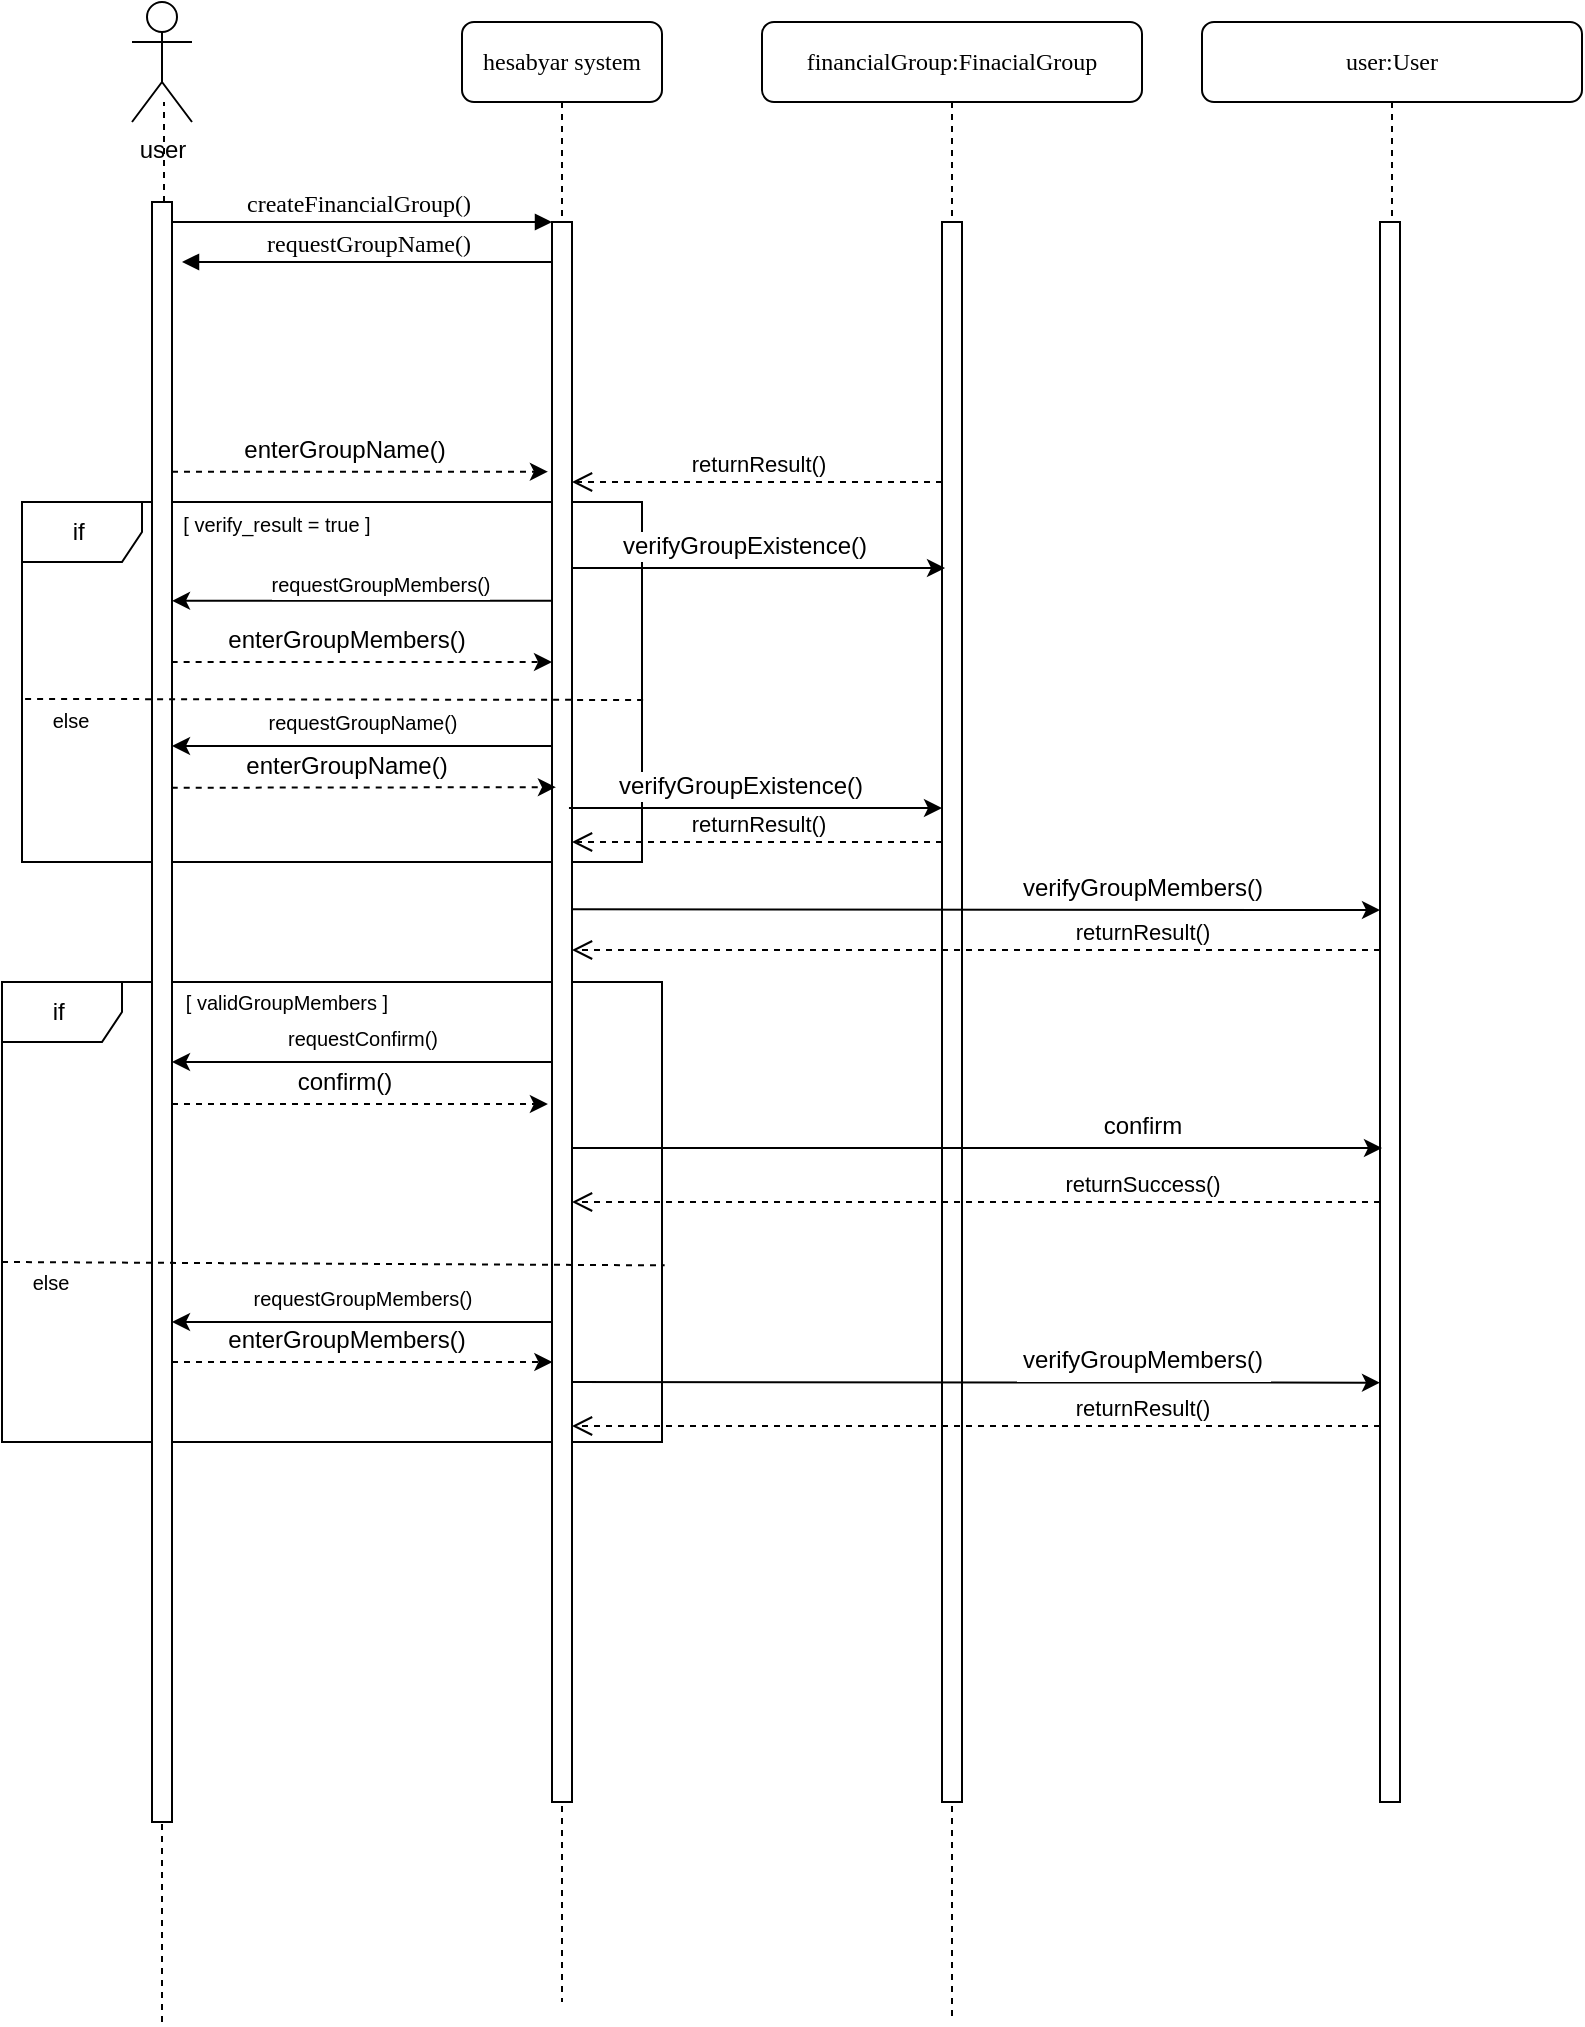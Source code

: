 <mxfile version="12.5.8" type="device"><diagram name="Page-1" id="13e1069c-82ec-6db2-03f1-153e76fe0fe0"><mxGraphModel dx="868" dy="411" grid="1" gridSize="10" guides="1" tooltips="1" connect="1" arrows="1" fold="1" page="1" pageScale="1" pageWidth="1100" pageHeight="850" background="#ffffff" math="0" shadow="0"><root><mxCell id="0"/><mxCell id="1" parent="0"/><mxCell id="zUGr5-V6RFUtcBQY9_8s-41" value="if&amp;nbsp;" style="shape=umlFrame;whiteSpace=wrap;html=1;" vertex="1" parent="1"><mxGeometry x="70" y="560" width="330" height="230" as="geometry"/></mxCell><mxCell id="BvYZUm-qP1IFcbmg5ldo-1" value="if&amp;nbsp;" style="shape=umlFrame;whiteSpace=wrap;html=1;" parent="1" vertex="1"><mxGeometry x="80" y="320" width="310" height="180" as="geometry"/></mxCell><mxCell id="7baba1c4bc27f4b0-2" value="hesabyar system" style="shape=umlLifeline;perimeter=lifelinePerimeter;whiteSpace=wrap;html=1;container=1;collapsible=0;recursiveResize=0;outlineConnect=0;rounded=1;shadow=0;comic=0;labelBackgroundColor=none;strokeColor=#000000;strokeWidth=1;fillColor=#FFFFFF;fontFamily=Verdana;fontSize=12;fontColor=#000000;align=center;" parent="1" vertex="1"><mxGeometry x="300" y="80" width="100" height="990" as="geometry"/></mxCell><mxCell id="7baba1c4bc27f4b0-10" value="" style="html=1;points=[];perimeter=orthogonalPerimeter;rounded=0;shadow=0;comic=0;labelBackgroundColor=none;strokeColor=#000000;strokeWidth=1;fillColor=#FFFFFF;fontFamily=Verdana;fontSize=12;fontColor=#000000;align=center;" parent="7baba1c4bc27f4b0-2" vertex="1"><mxGeometry x="45" y="100" width="10" height="790" as="geometry"/></mxCell><mxCell id="7baba1c4bc27f4b0-3" value="financialGroup:FinacialGroup" style="shape=umlLifeline;perimeter=lifelinePerimeter;whiteSpace=wrap;html=1;container=1;collapsible=0;recursiveResize=0;outlineConnect=0;rounded=1;shadow=0;comic=0;labelBackgroundColor=none;strokeColor=#000000;strokeWidth=1;fillColor=#FFFFFF;fontFamily=Verdana;fontSize=12;fontColor=#000000;align=center;" parent="1" vertex="1"><mxGeometry x="450" y="80" width="190" height="1000" as="geometry"/></mxCell><mxCell id="7baba1c4bc27f4b0-11" value="createFinancialGroup()" style="html=1;verticalAlign=bottom;endArrow=block;entryX=0;entryY=0;labelBackgroundColor=none;fontFamily=Verdana;fontSize=12;edgeStyle=elbowEdgeStyle;elbow=vertical;" parent="1" target="7baba1c4bc27f4b0-10" edge="1"><mxGeometry relative="1" as="geometry"><mxPoint x="150" y="180" as="sourcePoint"/></mxGeometry></mxCell><mxCell id="7baba1c4bc27f4b0-14" value="requestGroupName()" style="html=1;verticalAlign=bottom;endArrow=block;labelBackgroundColor=none;fontFamily=Verdana;fontSize=12;edgeStyle=elbowEdgeStyle;elbow=vertical;" parent="1" source="7baba1c4bc27f4b0-10" edge="1"><mxGeometry relative="1" as="geometry"><mxPoint x="370" y="200" as="sourcePoint"/><mxPoint x="160" y="200" as="targetPoint"/></mxGeometry></mxCell><mxCell id="UUDC_ejij4yI92PAoC_O-2" value="" style="endArrow=none;dashed=1;html=1;" parent="1" source="UUDC_ejij4yI92PAoC_O-12" edge="1"><mxGeometry width="50" height="50" relative="1" as="geometry"><mxPoint x="151" y="660" as="sourcePoint"/><mxPoint x="151" y="120" as="targetPoint"/></mxGeometry></mxCell><mxCell id="UUDC_ejij4yI92PAoC_O-3" value="user&lt;br&gt;" style="shape=umlActor;html=1;verticalLabelPosition=bottom;verticalAlign=top;align=center;" parent="1" vertex="1"><mxGeometry x="135" y="70" width="30" height="60" as="geometry"/></mxCell><mxCell id="UUDC_ejij4yI92PAoC_O-4" value="" style="endArrow=classic;html=1;entryX=-0.205;entryY=0.158;entryDx=0;entryDy=0;entryPerimeter=0;dashed=1;" parent="1" edge="1" target="7baba1c4bc27f4b0-10" source="UUDC_ejij4yI92PAoC_O-12"><mxGeometry width="50" height="50" relative="1" as="geometry"><mxPoint x="165" y="230" as="sourcePoint"/><mxPoint x="315" y="230" as="targetPoint"/></mxGeometry></mxCell><mxCell id="UUDC_ejij4yI92PAoC_O-6" value="enterGroupName()" style="text;html=1;resizable=0;points=[];align=center;verticalAlign=middle;labelBackgroundColor=#ffffff;" parent="UUDC_ejij4yI92PAoC_O-4" vertex="1" connectable="0"><mxGeometry x="-0.427" y="7" relative="1" as="geometry"><mxPoint x="32" y="-4" as="offset"/></mxGeometry></mxCell><mxCell id="UUDC_ejij4yI92PAoC_O-9" value="returnResult()" style="html=1;verticalAlign=bottom;endArrow=open;dashed=1;endSize=8;exitX=0;exitY=0.405;exitDx=0;exitDy=0;exitPerimeter=0;" parent="1" edge="1"><mxGeometry relative="1" as="geometry"><mxPoint x="540" y="310.0" as="sourcePoint"/><mxPoint x="355" y="310.0" as="targetPoint"/></mxGeometry></mxCell><mxCell id="UUDC_ejij4yI92PAoC_O-11" value="" style="endArrow=classic;html=1;entryX=1;entryY=0.589;entryDx=0;entryDy=0;entryPerimeter=0;" parent="1" edge="1"><mxGeometry width="50" height="50" relative="1" as="geometry"><mxPoint x="345" y="369.39" as="sourcePoint"/><mxPoint x="155" y="369.39" as="targetPoint"/><Array as="points"/></mxGeometry></mxCell><mxCell id="UUDC_ejij4yI92PAoC_O-18" value="&lt;span style=&quot;font-size: 10px&quot;&gt;requestGroupMembers()&lt;/span&gt;" style="text;html=1;resizable=0;points=[];align=center;verticalAlign=middle;labelBackgroundColor=#ffffff;" parent="UUDC_ejij4yI92PAoC_O-11" vertex="1" connectable="0"><mxGeometry x="-0.151" y="1" relative="1" as="geometry"><mxPoint x="-6" y="-10" as="offset"/></mxGeometry></mxCell><mxCell id="UUDC_ejij4yI92PAoC_O-12" value="" style="html=1;points=[];perimeter=orthogonalPerimeter;" parent="1" vertex="1"><mxGeometry x="145" y="170" width="10" height="810" as="geometry"/></mxCell><mxCell id="UUDC_ejij4yI92PAoC_O-13" value="" style="endArrow=none;dashed=1;html=1;" parent="1" target="UUDC_ejij4yI92PAoC_O-12" edge="1"><mxGeometry width="50" height="50" relative="1" as="geometry"><mxPoint x="150" y="1080" as="sourcePoint"/><mxPoint x="151" y="120" as="targetPoint"/></mxGeometry></mxCell><mxCell id="BvYZUm-qP1IFcbmg5ldo-2" value="&lt;span style=&quot;font-size: 10px&quot;&gt;[ verify_result = true ]&lt;/span&gt;" style="text;html=1;resizable=0;points=[];align=center;verticalAlign=middle;labelBackgroundColor=#ffffff;" parent="1" vertex="1" connectable="0"><mxGeometry x="-0.151" y="1" relative="1" as="geometry"><mxPoint x="207" y="331" as="offset"/></mxGeometry></mxCell><mxCell id="BvYZUm-qP1IFcbmg5ldo-3" value="" style="endArrow=classic;html=1;" parent="1" edge="1"><mxGeometry width="50" height="50" relative="1" as="geometry"><mxPoint x="345" y="442.0" as="sourcePoint"/><mxPoint x="155" y="442.0" as="targetPoint"/><Array as="points"><mxPoint x="264.5" y="442"/></Array></mxGeometry></mxCell><mxCell id="BvYZUm-qP1IFcbmg5ldo-4" value="&lt;span style=&quot;font-size: 10px&quot;&gt;requestGroupName()&lt;/span&gt;" style="text;html=1;resizable=0;points=[];align=center;verticalAlign=middle;labelBackgroundColor=#ffffff;" parent="BvYZUm-qP1IFcbmg5ldo-3" vertex="1" connectable="0"><mxGeometry x="-0.151" y="1" relative="1" as="geometry"><mxPoint x="-14.43" y="-13" as="offset"/></mxGeometry></mxCell><mxCell id="BvYZUm-qP1IFcbmg5ldo-6" value="&lt;span style=&quot;font-size: 10px&quot;&gt;else&lt;/span&gt;" style="text;html=1;resizable=0;points=[];align=center;verticalAlign=middle;labelBackgroundColor=#ffffff;" parent="1" vertex="1" connectable="0"><mxGeometry x="110.164" y="439.002" as="geometry"><mxPoint x="-6" y="-10" as="offset"/></mxGeometry></mxCell><mxCell id="7baba1c4bc27f4b0-13" value="" style="html=1;points=[];perimeter=orthogonalPerimeter;rounded=0;shadow=0;comic=0;labelBackgroundColor=none;strokeColor=#000000;strokeWidth=1;fillColor=#FFFFFF;fontFamily=Verdana;fontSize=12;fontColor=#000000;align=center;" parent="1" vertex="1"><mxGeometry x="540" y="180" width="10" height="790" as="geometry"/></mxCell><mxCell id="zUGr5-V6RFUtcBQY9_8s-2" value="" style="endArrow=classic;html=1;entryX=0.152;entryY=0.219;entryDx=0;entryDy=0;entryPerimeter=0;" edge="1" parent="1" source="7baba1c4bc27f4b0-10" target="7baba1c4bc27f4b0-13"><mxGeometry width="50" height="50" relative="1" as="geometry"><mxPoint x="370" y="250.0" as="sourcePoint"/><mxPoint x="557.95" y="250.0" as="targetPoint"/></mxGeometry></mxCell><mxCell id="zUGr5-V6RFUtcBQY9_8s-3" value="verifyGroupExistence()" style="text;html=1;resizable=0;points=[];align=center;verticalAlign=middle;labelBackgroundColor=#ffffff;" vertex="1" connectable="0" parent="zUGr5-V6RFUtcBQY9_8s-2"><mxGeometry x="-0.427" y="7" relative="1" as="geometry"><mxPoint x="32" y="-4" as="offset"/></mxGeometry></mxCell><mxCell id="zUGr5-V6RFUtcBQY9_8s-10" value="" style="endArrow=none;dashed=1;html=1;exitX=0.005;exitY=0.547;exitDx=0;exitDy=0;exitPerimeter=0;entryX=1.005;entryY=0.55;entryDx=0;entryDy=0;entryPerimeter=0;" edge="1" parent="1" source="BvYZUm-qP1IFcbmg5ldo-1" target="BvYZUm-qP1IFcbmg5ldo-1"><mxGeometry width="50" height="50" relative="1" as="geometry"><mxPoint x="210" y="485" as="sourcePoint"/><mxPoint x="260" y="435" as="targetPoint"/><Array as="points"/></mxGeometry></mxCell><mxCell id="zUGr5-V6RFUtcBQY9_8s-13" value="" style="endArrow=classic;html=1;exitX=0.982;exitY=0.284;exitDx=0;exitDy=0;exitPerimeter=0;dashed=1;" edge="1" parent="1" source="UUDC_ejij4yI92PAoC_O-12"><mxGeometry width="50" height="50" relative="1" as="geometry"><mxPoint x="165" y="398.58" as="sourcePoint"/><mxPoint x="345" y="400" as="targetPoint"/></mxGeometry></mxCell><mxCell id="zUGr5-V6RFUtcBQY9_8s-14" value="enterGroupMembers()" style="text;html=1;resizable=0;points=[];align=center;verticalAlign=middle;labelBackgroundColor=#ffffff;" vertex="1" connectable="0" parent="zUGr5-V6RFUtcBQY9_8s-13"><mxGeometry x="-0.427" y="7" relative="1" as="geometry"><mxPoint x="32" y="-4" as="offset"/></mxGeometry></mxCell><mxCell id="zUGr5-V6RFUtcBQY9_8s-15" value="user:User" style="shape=umlLifeline;perimeter=lifelinePerimeter;whiteSpace=wrap;html=1;container=1;collapsible=0;recursiveResize=0;outlineConnect=0;rounded=1;shadow=0;comic=0;labelBackgroundColor=none;strokeColor=#000000;strokeWidth=1;fillColor=#FFFFFF;fontFamily=Verdana;fontSize=12;fontColor=#000000;align=center;" vertex="1" parent="1"><mxGeometry x="670" y="80" width="190" height="760" as="geometry"/></mxCell><mxCell id="zUGr5-V6RFUtcBQY9_8s-16" value="" style="html=1;points=[];perimeter=orthogonalPerimeter;rounded=0;shadow=0;comic=0;labelBackgroundColor=none;strokeColor=#000000;strokeWidth=1;fillColor=#FFFFFF;fontFamily=Verdana;fontSize=12;fontColor=#000000;align=center;" vertex="1" parent="1"><mxGeometry x="759" y="180" width="10" height="790" as="geometry"/></mxCell><mxCell id="zUGr5-V6RFUtcBQY9_8s-17" value="" style="endArrow=classic;html=1;entryX=-0.205;entryY=0.158;entryDx=0;entryDy=0;entryPerimeter=0;exitX=0.986;exitY=0.588;exitDx=0;exitDy=0;exitPerimeter=0;dashed=1;" edge="1" parent="1"><mxGeometry width="50" height="50" relative="1" as="geometry"><mxPoint x="154.86" y="462.88" as="sourcePoint"/><mxPoint x="346.95" y="462.58" as="targetPoint"/></mxGeometry></mxCell><mxCell id="zUGr5-V6RFUtcBQY9_8s-18" value="enterGroupName()" style="text;html=1;resizable=0;points=[];align=center;verticalAlign=middle;labelBackgroundColor=#ffffff;" vertex="1" connectable="0" parent="zUGr5-V6RFUtcBQY9_8s-17"><mxGeometry x="-0.427" y="7" relative="1" as="geometry"><mxPoint x="32" y="-4" as="offset"/></mxGeometry></mxCell><mxCell id="zUGr5-V6RFUtcBQY9_8s-19" value="" style="endArrow=classic;html=1;entryX=0.152;entryY=0.219;entryDx=0;entryDy=0;entryPerimeter=0;" edge="1" parent="1"><mxGeometry width="50" height="50" relative="1" as="geometry"><mxPoint x="353.48" y="473.0" as="sourcePoint"/><mxPoint x="540" y="473.0" as="targetPoint"/></mxGeometry></mxCell><mxCell id="zUGr5-V6RFUtcBQY9_8s-20" value="verifyGroupExistence()" style="text;html=1;resizable=0;points=[];align=center;verticalAlign=middle;labelBackgroundColor=#ffffff;" vertex="1" connectable="0" parent="zUGr5-V6RFUtcBQY9_8s-19"><mxGeometry x="-0.427" y="7" relative="1" as="geometry"><mxPoint x="32" y="-4" as="offset"/></mxGeometry></mxCell><mxCell id="zUGr5-V6RFUtcBQY9_8s-21" value="returnResult()" style="html=1;verticalAlign=bottom;endArrow=open;dashed=1;endSize=8;exitX=0;exitY=0.405;exitDx=0;exitDy=0;exitPerimeter=0;" edge="1" parent="1"><mxGeometry relative="1" as="geometry"><mxPoint x="540" y="490" as="sourcePoint"/><mxPoint x="355" y="490" as="targetPoint"/></mxGeometry></mxCell><mxCell id="zUGr5-V6RFUtcBQY9_8s-24" value="" style="endArrow=classic;html=1;exitX=0.99;exitY=0.435;exitDx=0;exitDy=0;exitPerimeter=0;" edge="1" parent="1" source="7baba1c4bc27f4b0-10"><mxGeometry width="50" height="50" relative="1" as="geometry"><mxPoint x="360" y="524" as="sourcePoint"/><mxPoint x="759" y="524" as="targetPoint"/></mxGeometry></mxCell><mxCell id="zUGr5-V6RFUtcBQY9_8s-25" value="verifyGroupMembers()" style="text;html=1;resizable=0;points=[];align=center;verticalAlign=middle;labelBackgroundColor=#ffffff;" vertex="1" connectable="0" parent="zUGr5-V6RFUtcBQY9_8s-24"><mxGeometry x="-0.427" y="7" relative="1" as="geometry"><mxPoint x="169.07" y="-4" as="offset"/></mxGeometry></mxCell><mxCell id="zUGr5-V6RFUtcBQY9_8s-26" value="returnResult()" style="html=1;verticalAlign=bottom;endArrow=open;dashed=1;endSize=8;" edge="1" parent="1" target="7baba1c4bc27f4b0-10"><mxGeometry x="-0.412" relative="1" as="geometry"><mxPoint x="759" y="544" as="sourcePoint"/><mxPoint x="550" y="544" as="targetPoint"/><mxPoint as="offset"/></mxGeometry></mxCell><mxCell id="zUGr5-V6RFUtcBQY9_8s-29" value="&lt;span style=&quot;font-size: 10px&quot;&gt;else&lt;/span&gt;" style="text;html=1;resizable=0;points=[];align=center;verticalAlign=middle;labelBackgroundColor=#ffffff;" vertex="1" connectable="0" parent="1"><mxGeometry x="100.004" y="720.002" as="geometry"><mxPoint x="-6" y="-10" as="offset"/></mxGeometry></mxCell><mxCell id="zUGr5-V6RFUtcBQY9_8s-31" value="&lt;span style=&quot;font-size: 10px&quot;&gt;[ validGroupMembers ]&lt;/span&gt;" style="text;html=1;resizable=0;points=[];align=center;verticalAlign=middle;labelBackgroundColor=#ffffff;" vertex="1" connectable="0" parent="1"><mxGeometry x="-0.151" y="1" relative="1" as="geometry"><mxPoint x="212" y="570" as="offset"/></mxGeometry></mxCell><mxCell id="zUGr5-V6RFUtcBQY9_8s-32" value="" style="endArrow=classic;html=1;" edge="1" parent="1"><mxGeometry width="50" height="50" relative="1" as="geometry"><mxPoint x="345" y="600.0" as="sourcePoint"/><mxPoint x="155" y="600.0" as="targetPoint"/><Array as="points"><mxPoint x="264.5" y="600"/></Array></mxGeometry></mxCell><mxCell id="zUGr5-V6RFUtcBQY9_8s-33" value="&lt;span style=&quot;font-size: 10px&quot;&gt;requestConfirm()&lt;/span&gt;" style="text;html=1;resizable=0;points=[];align=center;verticalAlign=middle;labelBackgroundColor=#ffffff;" vertex="1" connectable="0" parent="zUGr5-V6RFUtcBQY9_8s-32"><mxGeometry x="-0.151" y="1" relative="1" as="geometry"><mxPoint x="-14.43" y="-13" as="offset"/></mxGeometry></mxCell><mxCell id="zUGr5-V6RFUtcBQY9_8s-34" value="" style="endArrow=classic;html=1;entryX=-0.205;entryY=0.158;entryDx=0;entryDy=0;entryPerimeter=0;dashed=1;" edge="1" parent="1"><mxGeometry width="50" height="50" relative="1" as="geometry"><mxPoint x="155" y="621" as="sourcePoint"/><mxPoint x="342.95" y="621" as="targetPoint"/></mxGeometry></mxCell><mxCell id="zUGr5-V6RFUtcBQY9_8s-35" value="confirm()" style="text;html=1;resizable=0;points=[];align=center;verticalAlign=middle;labelBackgroundColor=#ffffff;" vertex="1" connectable="0" parent="zUGr5-V6RFUtcBQY9_8s-34"><mxGeometry x="-0.427" y="7" relative="1" as="geometry"><mxPoint x="32" y="-4" as="offset"/></mxGeometry></mxCell><mxCell id="zUGr5-V6RFUtcBQY9_8s-38" value="" style="endArrow=classic;html=1;" edge="1" parent="1" source="7baba1c4bc27f4b0-10"><mxGeometry width="50" height="50" relative="1" as="geometry"><mxPoint x="360" y="660" as="sourcePoint"/><mxPoint x="760" y="643" as="targetPoint"/></mxGeometry></mxCell><mxCell id="zUGr5-V6RFUtcBQY9_8s-39" value="confirm" style="text;html=1;resizable=0;points=[];align=center;verticalAlign=middle;labelBackgroundColor=#ffffff;" vertex="1" connectable="0" parent="zUGr5-V6RFUtcBQY9_8s-38"><mxGeometry x="-0.427" y="7" relative="1" as="geometry"><mxPoint x="169.07" y="-4" as="offset"/></mxGeometry></mxCell><mxCell id="zUGr5-V6RFUtcBQY9_8s-40" value="returnSuccess()" style="html=1;verticalAlign=bottom;endArrow=open;dashed=1;endSize=8;" edge="1" parent="1"><mxGeometry x="-0.412" relative="1" as="geometry"><mxPoint x="759" y="670" as="sourcePoint"/><mxPoint x="355" y="670" as="targetPoint"/><mxPoint as="offset"/></mxGeometry></mxCell><mxCell id="zUGr5-V6RFUtcBQY9_8s-42" value="" style="endArrow=none;dashed=1;html=1;exitX=0.005;exitY=0.547;exitDx=0;exitDy=0;exitPerimeter=0;entryX=1.004;entryY=0.616;entryDx=0;entryDy=0;entryPerimeter=0;" edge="1" parent="1" target="zUGr5-V6RFUtcBQY9_8s-41"><mxGeometry width="50" height="50" relative="1" as="geometry"><mxPoint x="70.0" y="700.0" as="sourcePoint"/><mxPoint x="560" y="700.54" as="targetPoint"/><Array as="points"/></mxGeometry></mxCell><mxCell id="zUGr5-V6RFUtcBQY9_8s-43" value="" style="endArrow=classic;html=1;" edge="1" parent="1"><mxGeometry width="50" height="50" relative="1" as="geometry"><mxPoint x="345" y="730.0" as="sourcePoint"/><mxPoint x="155" y="730.0" as="targetPoint"/><Array as="points"><mxPoint x="264.5" y="730"/></Array></mxGeometry></mxCell><mxCell id="zUGr5-V6RFUtcBQY9_8s-44" value="&lt;span style=&quot;font-size: 10px&quot;&gt;requestGroupMembers()&lt;/span&gt;" style="text;html=1;resizable=0;points=[];align=center;verticalAlign=middle;labelBackgroundColor=#ffffff;" vertex="1" connectable="0" parent="zUGr5-V6RFUtcBQY9_8s-43"><mxGeometry x="-0.151" y="1" relative="1" as="geometry"><mxPoint x="-14.43" y="-13" as="offset"/></mxGeometry></mxCell><mxCell id="zUGr5-V6RFUtcBQY9_8s-45" value="" style="endArrow=classic;html=1;exitX=0.982;exitY=0.284;exitDx=0;exitDy=0;exitPerimeter=0;dashed=1;" edge="1" parent="1"><mxGeometry width="50" height="50" relative="1" as="geometry"><mxPoint x="155.0" y="750.04" as="sourcePoint"/><mxPoint x="345.18" y="750.0" as="targetPoint"/></mxGeometry></mxCell><mxCell id="zUGr5-V6RFUtcBQY9_8s-46" value="enterGroupMembers()" style="text;html=1;resizable=0;points=[];align=center;verticalAlign=middle;labelBackgroundColor=#ffffff;" vertex="1" connectable="0" parent="zUGr5-V6RFUtcBQY9_8s-45"><mxGeometry x="-0.427" y="7" relative="1" as="geometry"><mxPoint x="32" y="-4" as="offset"/></mxGeometry></mxCell><mxCell id="zUGr5-V6RFUtcBQY9_8s-47" value="" style="endArrow=classic;html=1;exitX=0.99;exitY=0.435;exitDx=0;exitDy=0;exitPerimeter=0;" edge="1" parent="1"><mxGeometry width="50" height="50" relative="1" as="geometry"><mxPoint x="354.9" y="760.0" as="sourcePoint"/><mxPoint x="759" y="760.35" as="targetPoint"/></mxGeometry></mxCell><mxCell id="zUGr5-V6RFUtcBQY9_8s-48" value="verifyGroupMembers()" style="text;html=1;resizable=0;points=[];align=center;verticalAlign=middle;labelBackgroundColor=#ffffff;" vertex="1" connectable="0" parent="zUGr5-V6RFUtcBQY9_8s-47"><mxGeometry x="-0.427" y="7" relative="1" as="geometry"><mxPoint x="169.07" y="-4" as="offset"/></mxGeometry></mxCell><mxCell id="zUGr5-V6RFUtcBQY9_8s-49" value="returnResult()" style="html=1;verticalAlign=bottom;endArrow=open;dashed=1;endSize=8;" edge="1" parent="1"><mxGeometry x="-0.412" relative="1" as="geometry"><mxPoint x="759" y="782.0" as="sourcePoint"/><mxPoint x="355" y="782.0" as="targetPoint"/><mxPoint as="offset"/></mxGeometry></mxCell></root></mxGraphModel></diagram></mxfile>
